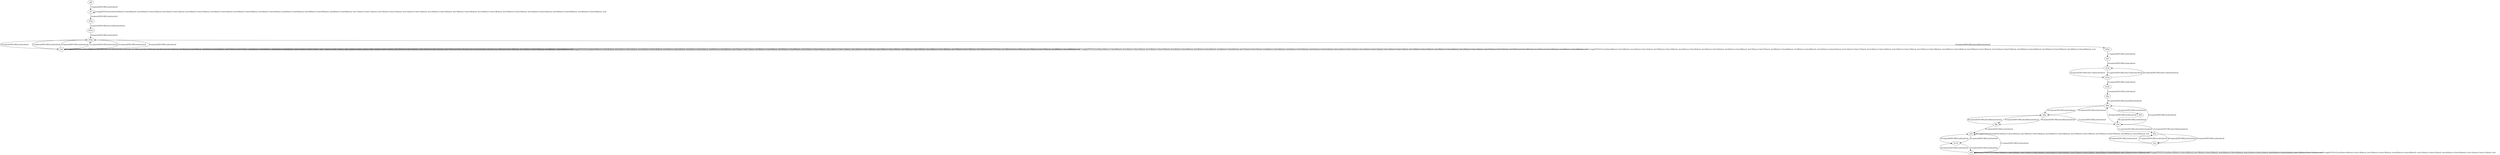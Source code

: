# Total number of goals covered by this test: 1
# d11m --> b28

digraph g {
"gf8" -> "b0" [label = "1-explore[EXPLORE];/null/null/null"];
"b0" -> "b0" [label = "2-toggle[TOGGLE];/null/door0[false]:=!(door0[false]); door32[false]:=!(door32[false]); door1[false]:=!(door1[false]); door33[false]:=!(door33[false]); door3[false]:=!(door3[false]); door36[false]:=!(door36[false]); door5[false]:=!(door5[false]); door6[false]:=!(door6[false]); door39[false]:=!(door39[false]); door8[false]:=!(door8[false]); door11[false]:=!(door11[false]); door13[false]:=!(door13[false]); door14[false]:=!(door14[false]); door16[false]:=!(door16[false]); door18[false]:=!(door18[false]); door19[false]:=!(door19[false]); door53[false]:=!(door53[false]); door23[false]:=!(door23[false]); door56[false]:=!(door56[false]); door26[false]:=!(door26[false]); /null"];
"b0" -> "d53p" [label = "3-explore[EXPLORE];/null/null/null"];
"d53p" -> "d53m" [label = "4-explore[EXPLORE];/door53[false]/null/null"];
"d53m" -> "d26p" [label = "5-explore[EXPLORE];/null/null/null"];
"d26p" -> "b26" [label = "6-explore[EXPLORE];/null/null/null"];
"b26" -> "b26" [label = "7-toggle[TOGGLE];/null/door0[false]:=!(door0[false]); door1[false]:=!(door1[false]); door33[false]:=!(door33[false]); door3[false]:=!(door3[false]); door5[false]:=!(door5[false]); door6[false]:=!(door6[false]); door7[false]:=!(door7[false]); door8[false]:=!(door8[false]); door9[false]:=!(door9[false]); door41[false]:=!(door41[false]); door11[false]:=!(door11[false]); door12[false]:=!(door12[false]); door13[false]:=!(door13[false]); door16[false]:=!(door16[false]); door18[false]:=!(door18[false]); door19[false]:=!(door19[false]); door51[false]:=!(door51[false]); door54[false]:=!(door54[false]); door25[false]:=!(door25[false]); door26[false]:=!(door26[false]); /null"];
"b26" -> "b26" [label = "8-toggle[TOGGLE];/null/door0[false]:=!(door0[false]); door1[false]:=!(door1[false]); door33[false]:=!(door33[false]); door3[false]:=!(door3[false]); door5[false]:=!(door5[false]); door6[false]:=!(door6[false]); door7[false]:=!(door7[false]); door8[false]:=!(door8[false]); door9[false]:=!(door9[false]); door41[false]:=!(door41[false]); door11[false]:=!(door11[false]); door12[false]:=!(door12[false]); door13[false]:=!(door13[false]); door16[false]:=!(door16[false]); door18[false]:=!(door18[false]); door19[false]:=!(door19[false]); door51[false]:=!(door51[false]); door54[false]:=!(door54[false]); door25[false]:=!(door25[false]); door26[false]:=!(door26[false]); /null"];
"b26" -> "d26p" [label = "9-explore[EXPLORE];/null/null/null"];
"d26p" -> "b26" [label = "10-explore[EXPLORE];/null/null/null"];
"b26" -> "b26" [label = "11-toggle[TOGGLE];/null/door0[false]:=!(door0[false]); door1[false]:=!(door1[false]); door33[false]:=!(door33[false]); door3[false]:=!(door3[false]); door5[false]:=!(door5[false]); door6[false]:=!(door6[false]); door7[false]:=!(door7[false]); door8[false]:=!(door8[false]); door9[false]:=!(door9[false]); door41[false]:=!(door41[false]); door11[false]:=!(door11[false]); door12[false]:=!(door12[false]); door13[false]:=!(door13[false]); door16[false]:=!(door16[false]); door18[false]:=!(door18[false]); door19[false]:=!(door19[false]); door51[false]:=!(door51[false]); door54[false]:=!(door54[false]); door25[false]:=!(door25[false]); door26[false]:=!(door26[false]); /null"];
"b26" -> "d26p" [label = "12-explore[EXPLORE];/null/null/null"];
"d26p" -> "b26" [label = "13-explore[EXPLORE];/null/null/null"];
"b26" -> "b26" [label = "14-toggle[TOGGLE];/null/door0[false]:=!(door0[false]); door1[false]:=!(door1[false]); door33[false]:=!(door33[false]); door3[false]:=!(door3[false]); door5[false]:=!(door5[false]); door6[false]:=!(door6[false]); door7[false]:=!(door7[false]); door8[false]:=!(door8[false]); door9[false]:=!(door9[false]); door41[false]:=!(door41[false]); door11[false]:=!(door11[false]); door12[false]:=!(door12[false]); door13[false]:=!(door13[false]); door16[false]:=!(door16[false]); door18[false]:=!(door18[false]); door19[false]:=!(door19[false]); door51[false]:=!(door51[false]); door54[false]:=!(door54[false]); door25[false]:=!(door25[false]); door26[false]:=!(door26[false]); /null"];
"b26" -> "d26p" [label = "15-explore[EXPLORE];/null/null/null"];
"d26p" -> "d26m" [label = "16-explore[EXPLORE];/door26[false]/null/null"];
"d26m" -> "b23" [label = "17-explore[EXPLORE];/null/null/null"];
"b23" -> "d13p" [label = "18-explore[EXPLORE];/null/null/null"];
"d13p" -> "d13m" [label = "19-explore[EXPLORE];/door13[false]/null/null"];
"d13m" -> "d13p" [label = "20-explore[EXPLORE];/door13[false]/null/null"];
"d13p" -> "d13m" [label = "21-explore[EXPLORE];/door13[false]/null/null"];
"d13m" -> "d10m" [label = "22-explore[EXPLORE];/null/null/null"];
"d10m" -> "d6p" [label = "23-explore[EXPLORE];/null/null/null"];
"d6p" -> "d6m" [label = "24-explore[EXPLORE];/door6[false]/null/null"];
"d6m" -> "b99" [label = "25-explore[EXPLORE];/null/null/null"];
"b99" -> "d5p" [label = "26-explore[EXPLORE];/null/null/null"];
"d5p" -> "d5m" [label = "27-explore[EXPLORE];/door5[false]/null/null"];
"d5m" -> "d1p" [label = "28-explore[EXPLORE];/null/null/null"];
"d1p" -> "d5m" [label = "29-explore[EXPLORE];/null/null/null"];
"d5m" -> "d1p" [label = "30-explore[EXPLORE];/null/null/null"];
"d1p" -> "d5m" [label = "31-explore[EXPLORE];/null/null/null"];
"d5m" -> "d5p" [label = "32-explore[EXPLORE];/door5[false]/null/null"];
"d5p" -> "d6m" [label = "33-explore[EXPLORE];/null/null/null"];
"d6m" -> "d8m" [label = "34-explore[EXPLORE];/null/null/null"];
"d8m" -> "d8p" [label = "35-explore[EXPLORE];/door8[false]/null/null"];
"d8p" -> "d8m" [label = "36-explore[EXPLORE];/door8[false]/null/null"];
"d8m" -> "d5p" [label = "37-explore[EXPLORE];/null/null/null"];
"d5p" -> "d6m" [label = "38-explore[EXPLORE];/null/null/null"];
"d6m" -> "d8m" [label = "39-explore[EXPLORE];/null/null/null"];
"d8m" -> "d8p" [label = "40-explore[EXPLORE];/door8[false]/null/null"];
"d8p" -> "b29" [label = "41-explore[EXPLORE];/null/null/null"];
"b29" -> "d11m" [label = "42-explore[EXPLORE];/null/null/null"];
"d11m" -> "b28" [label = "43-explore[EXPLORE];/null/null/null"];
"b28" -> "d11m" [label = "44-explore[EXPLORE];/null/null/null"];
"d11m" -> "b29" [label = "45-explore[EXPLORE];/null/null/null"];
"b29" -> "b29" [label = "46-toggle[TOGGLE];/null/door16[false]:=!(door16[false]); door18[false]:=!(door18[false]); door34[false]:=!(door34[false]); door19[false]:=!(door19[false]); door55[false]:=!(door55[false]); door40[false]:=!(door40[false]); /null"];
"b29" -> "b28" [label = "47-explore[EXPLORE];/null/null/null"];
"b28" -> "b28" [label = "48-toggle[TOGGLE];/null/door18[false]:=!(door18[false]); door19[false]:=!(door19[false]); door20[false]:=!(door20[false]); door21[false]:=!(door21[false]); door42[false]:=!(door42[false]); door11[false]:=!(door11[false]); /null"];
"b28" -> "b28" [label = "49-toggle[TOGGLE];/null/door18[false]:=!(door18[false]); door19[false]:=!(door19[false]); door20[false]:=!(door20[false]); door21[false]:=!(door21[false]); door42[false]:=!(door42[false]); door11[false]:=!(door11[false]); /null"];
"b28" -> "b28" [label = "50-toggle[TOGGLE];/null/door18[false]:=!(door18[false]); door19[false]:=!(door19[false]); door20[false]:=!(door20[false]); door21[false]:=!(door21[false]); door42[false]:=!(door42[false]); door11[false]:=!(door11[false]); /null"];
}